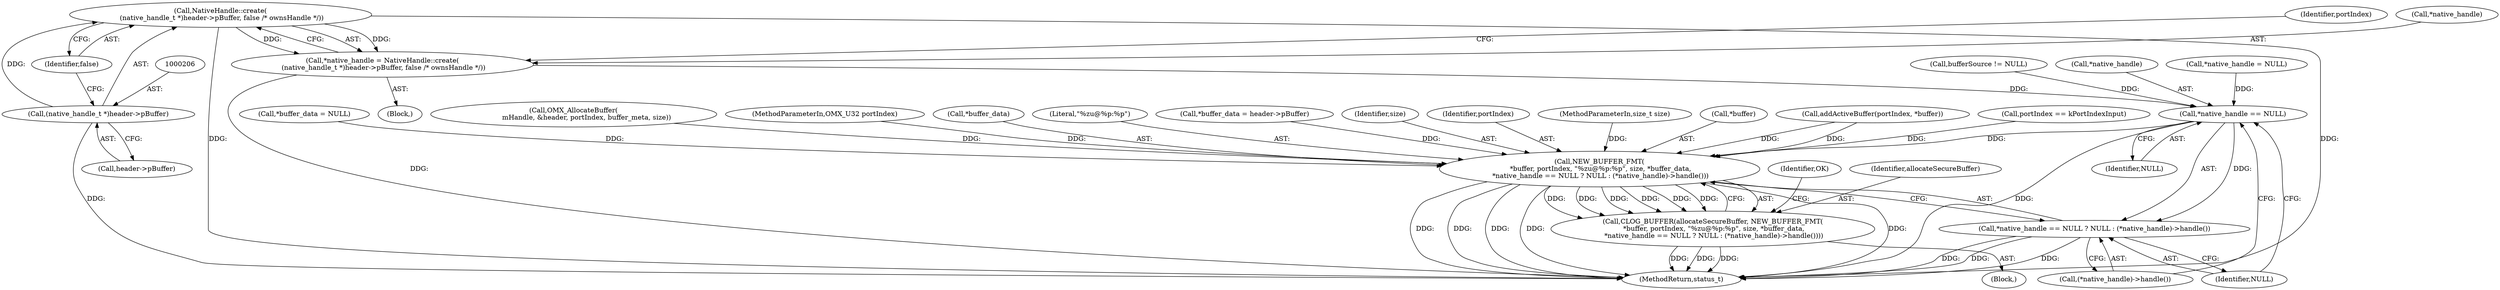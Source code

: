 digraph "0_Android_1d4feebdb85db46e138530f360d9ff2490e14353@API" {
"1000204" [label="(Call,NativeHandle::create(\n (native_handle_t *)header->pBuffer, false /* ownsHandle */))"];
"1000205" [label="(Call,(native_handle_t *)header->pBuffer)"];
"1000201" [label="(Call,*native_handle = NativeHandle::create(\n (native_handle_t *)header->pBuffer, false /* ownsHandle */))"];
"1000250" [label="(Call,*native_handle == NULL)"];
"1000241" [label="(Call,NEW_BUFFER_FMT(\n *buffer, portIndex, \"%zu@%p:%p\", size, *buffer_data,\n *native_handle == NULL ? NULL : (*native_handle)->handle()))"];
"1000239" [label="(Call,CLOG_BUFFER(allocateSecureBuffer, NEW_BUFFER_FMT(\n *buffer, portIndex, \"%zu@%p:%p\", size, *buffer_data,\n *native_handle == NULL ? NULL : (*native_handle)->handle())))"];
"1000249" [label="(Call,*native_handle == NULL ? NULL : (*native_handle)->handle())"];
"1000246" [label="(Identifier,size)"];
"1000244" [label="(Identifier,portIndex)"];
"1000249" [label="(Call,*native_handle == NULL ? NULL : (*native_handle)->handle())"];
"1000103" [label="(MethodParameterIn,size_t size)"];
"1000242" [label="(Call,*buffer)"];
"1000251" [label="(Call,*native_handle)"];
"1000253" [label="(Identifier,NULL)"];
"1000258" [label="(MethodReturn,status_t)"];
"1000223" [label="(Call,addActiveBuffer(portIndex, *buffer))"];
"1000254" [label="(Identifier,NULL)"];
"1000219" [label="(Call,*native_handle = NULL)"];
"1000239" [label="(Call,CLOG_BUFFER(allocateSecureBuffer, NEW_BUFFER_FMT(\n *buffer, portIndex, \"%zu@%p:%p\", size, *buffer_data,\n *native_handle == NULL ? NULL : (*native_handle)->handle())))"];
"1000233" [label="(Call,portIndex == kPortIndexInput)"];
"1000257" [label="(Identifier,OK)"];
"1000240" [label="(Identifier,allocateSecureBuffer)"];
"1000107" [label="(Block,)"];
"1000202" [label="(Call,*native_handle)"];
"1000230" [label="(Call,bufferSource != NULL)"];
"1000197" [label="(Call,*buffer_data = NULL)"];
"1000149" [label="(Call,OMX_AllocateBuffer(\n            mHandle, &header, portIndex, buffer_meta, size))"];
"1000207" [label="(Call,header->pBuffer)"];
"1000196" [label="(Block,)"];
"1000102" [label="(MethodParameterIn,OMX_U32 portIndex)"];
"1000201" [label="(Call,*native_handle = NativeHandle::create(\n (native_handle_t *)header->pBuffer, false /* ownsHandle */))"];
"1000241" [label="(Call,NEW_BUFFER_FMT(\n *buffer, portIndex, \"%zu@%p:%p\", size, *buffer_data,\n *native_handle == NULL ? NULL : (*native_handle)->handle()))"];
"1000204" [label="(Call,NativeHandle::create(\n (native_handle_t *)header->pBuffer, false /* ownsHandle */))"];
"1000247" [label="(Call,*buffer_data)"];
"1000224" [label="(Identifier,portIndex)"];
"1000255" [label="(Call,(*native_handle)->handle())"];
"1000250" [label="(Call,*native_handle == NULL)"];
"1000245" [label="(Literal,\"%zu@%p:%p\")"];
"1000213" [label="(Call,*buffer_data = header->pBuffer)"];
"1000205" [label="(Call,(native_handle_t *)header->pBuffer)"];
"1000210" [label="(Identifier,false)"];
"1000204" -> "1000201"  [label="AST: "];
"1000204" -> "1000210"  [label="CFG: "];
"1000205" -> "1000204"  [label="AST: "];
"1000210" -> "1000204"  [label="AST: "];
"1000201" -> "1000204"  [label="CFG: "];
"1000204" -> "1000258"  [label="DDG: "];
"1000204" -> "1000258"  [label="DDG: "];
"1000204" -> "1000201"  [label="DDG: "];
"1000204" -> "1000201"  [label="DDG: "];
"1000205" -> "1000204"  [label="DDG: "];
"1000205" -> "1000207"  [label="CFG: "];
"1000206" -> "1000205"  [label="AST: "];
"1000207" -> "1000205"  [label="AST: "];
"1000210" -> "1000205"  [label="CFG: "];
"1000205" -> "1000258"  [label="DDG: "];
"1000201" -> "1000196"  [label="AST: "];
"1000202" -> "1000201"  [label="AST: "];
"1000224" -> "1000201"  [label="CFG: "];
"1000201" -> "1000258"  [label="DDG: "];
"1000201" -> "1000250"  [label="DDG: "];
"1000250" -> "1000249"  [label="AST: "];
"1000250" -> "1000253"  [label="CFG: "];
"1000251" -> "1000250"  [label="AST: "];
"1000253" -> "1000250"  [label="AST: "];
"1000254" -> "1000250"  [label="CFG: "];
"1000255" -> "1000250"  [label="CFG: "];
"1000250" -> "1000258"  [label="DDG: "];
"1000250" -> "1000241"  [label="DDG: "];
"1000219" -> "1000250"  [label="DDG: "];
"1000230" -> "1000250"  [label="DDG: "];
"1000250" -> "1000249"  [label="DDG: "];
"1000241" -> "1000239"  [label="AST: "];
"1000241" -> "1000249"  [label="CFG: "];
"1000242" -> "1000241"  [label="AST: "];
"1000244" -> "1000241"  [label="AST: "];
"1000245" -> "1000241"  [label="AST: "];
"1000246" -> "1000241"  [label="AST: "];
"1000247" -> "1000241"  [label="AST: "];
"1000249" -> "1000241"  [label="AST: "];
"1000239" -> "1000241"  [label="CFG: "];
"1000241" -> "1000258"  [label="DDG: "];
"1000241" -> "1000258"  [label="DDG: "];
"1000241" -> "1000258"  [label="DDG: "];
"1000241" -> "1000258"  [label="DDG: "];
"1000241" -> "1000258"  [label="DDG: "];
"1000241" -> "1000239"  [label="DDG: "];
"1000241" -> "1000239"  [label="DDG: "];
"1000241" -> "1000239"  [label="DDG: "];
"1000241" -> "1000239"  [label="DDG: "];
"1000241" -> "1000239"  [label="DDG: "];
"1000241" -> "1000239"  [label="DDG: "];
"1000223" -> "1000241"  [label="DDG: "];
"1000223" -> "1000241"  [label="DDG: "];
"1000233" -> "1000241"  [label="DDG: "];
"1000102" -> "1000241"  [label="DDG: "];
"1000149" -> "1000241"  [label="DDG: "];
"1000103" -> "1000241"  [label="DDG: "];
"1000213" -> "1000241"  [label="DDG: "];
"1000197" -> "1000241"  [label="DDG: "];
"1000239" -> "1000107"  [label="AST: "];
"1000240" -> "1000239"  [label="AST: "];
"1000257" -> "1000239"  [label="CFG: "];
"1000239" -> "1000258"  [label="DDG: "];
"1000239" -> "1000258"  [label="DDG: "];
"1000239" -> "1000258"  [label="DDG: "];
"1000249" -> "1000254"  [label="CFG: "];
"1000249" -> "1000255"  [label="CFG: "];
"1000254" -> "1000249"  [label="AST: "];
"1000255" -> "1000249"  [label="AST: "];
"1000249" -> "1000258"  [label="DDG: "];
"1000249" -> "1000258"  [label="DDG: "];
"1000249" -> "1000258"  [label="DDG: "];
}

